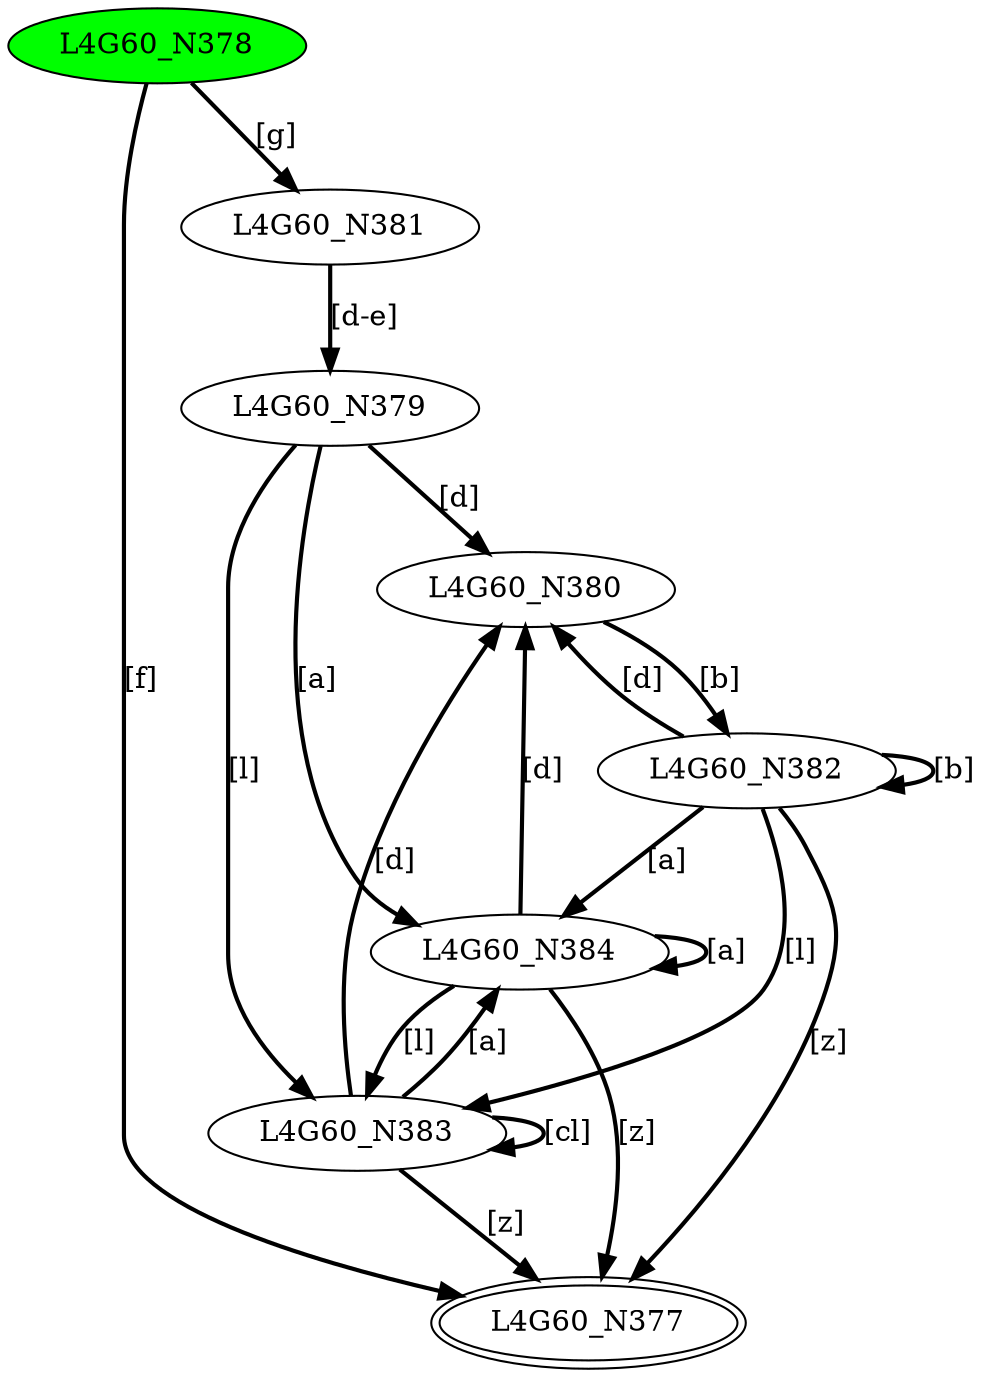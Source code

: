 digraph G60{
"L4G60_N377" [peripheries=2];
"L4G60_N378" [style=filled,fillcolor=green];
"L4G60_N379";
"L4G60_N380";
"L4G60_N381";
"L4G60_N382";
"L4G60_N383";
"L4G60_N384";
"L4G60_N378"->"L4G60_N377" [style = bold, label = "[f]"];
"L4G60_N378"->"L4G60_N381" [style = bold, label = "[g]"];
"L4G60_N379"->"L4G60_N380" [style = bold, label = "[d]"];
"L4G60_N379"->"L4G60_N383" [style = bold, label = "[l]"];
"L4G60_N379"->"L4G60_N384" [style = bold, label = "[a]"];
"L4G60_N380"->"L4G60_N382" [style = bold, label = "[b]"];
"L4G60_N381"->"L4G60_N379" [style = bold, label = "[d-e]"];
"L4G60_N382"->"L4G60_N377" [style = bold, label = "[z]"];
"L4G60_N382"->"L4G60_N380" [style = bold, label = "[d]"];
"L4G60_N382"->"L4G60_N382" [style = bold, label = "[b]"];
"L4G60_N382"->"L4G60_N383" [style = bold, label = "[l]"];
"L4G60_N382"->"L4G60_N384" [style = bold, label = "[a]"];
"L4G60_N383"->"L4G60_N377" [style = bold, label = "[z]"];
"L4G60_N383"->"L4G60_N380" [style = bold, label = "[d]"];
"L4G60_N383"->"L4G60_N383" [style = bold, label = "[cl]"];
"L4G60_N383"->"L4G60_N384" [style = bold, label = "[a]"];
"L4G60_N384"->"L4G60_N377" [style = bold, label = "[z]"];
"L4G60_N384"->"L4G60_N380" [style = bold, label = "[d]"];
"L4G60_N384"->"L4G60_N383" [style = bold, label = "[l]"];
"L4G60_N384"->"L4G60_N384" [style = bold, label = "[a]"];
}

